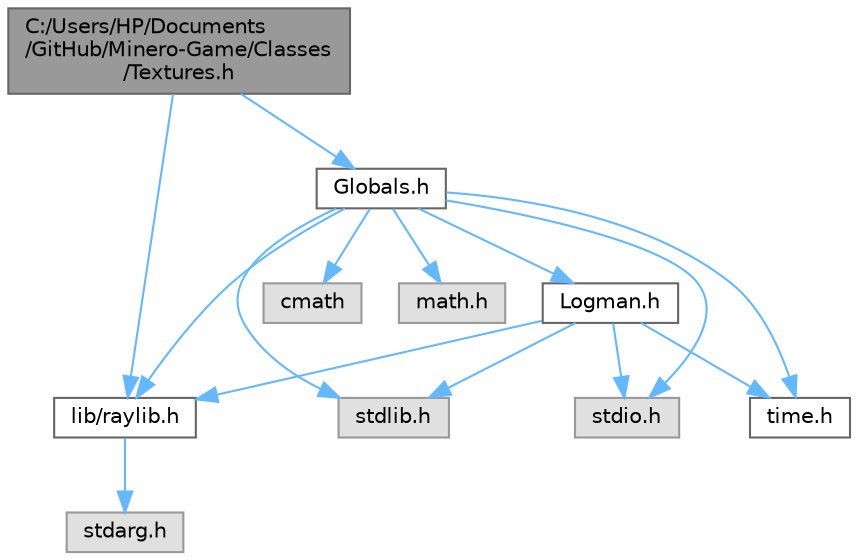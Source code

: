 digraph "C:/Users/HP/Documents/GitHub/Minero-Game/Classes/Textures.h"
{
 // LATEX_PDF_SIZE
  bgcolor="transparent";
  edge [fontname=Helvetica,fontsize=10,labelfontname=Helvetica,labelfontsize=10];
  node [fontname=Helvetica,fontsize=10,shape=box,height=0.2,width=0.4];
  Node1 [id="Node000001",label="C:/Users/HP/Documents\l/GitHub/Minero-Game/Classes\l/Textures.h",height=0.2,width=0.4,color="gray40", fillcolor="grey60", style="filled", fontcolor="black",tooltip=" "];
  Node1 -> Node2 [id="edge29_Node000001_Node000002",color="steelblue1",style="solid",tooltip=" "];
  Node2 [id="Node000002",label="lib/raylib.h",height=0.2,width=0.4,color="grey40", fillcolor="white", style="filled",URL="$_classes_2lib_2raylib_8h.html",tooltip=" "];
  Node2 -> Node3 [id="edge30_Node000002_Node000003",color="steelblue1",style="solid",tooltip=" "];
  Node3 [id="Node000003",label="stdarg.h",height=0.2,width=0.4,color="grey60", fillcolor="#E0E0E0", style="filled",tooltip=" "];
  Node1 -> Node4 [id="edge31_Node000001_Node000004",color="steelblue1",style="solid",tooltip=" "];
  Node4 [id="Node000004",label="Globals.h",height=0.2,width=0.4,color="grey40", fillcolor="white", style="filled",URL="$_classes_2_globals_8h.html",tooltip=" "];
  Node4 -> Node2 [id="edge32_Node000004_Node000002",color="steelblue1",style="solid",tooltip=" "];
  Node4 -> Node5 [id="edge33_Node000004_Node000005",color="steelblue1",style="solid",tooltip=" "];
  Node5 [id="Node000005",label="stdlib.h",height=0.2,width=0.4,color="grey60", fillcolor="#E0E0E0", style="filled",tooltip=" "];
  Node4 -> Node6 [id="edge34_Node000004_Node000006",color="steelblue1",style="solid",tooltip=" "];
  Node6 [id="Node000006",label="stdio.h",height=0.2,width=0.4,color="grey60", fillcolor="#E0E0E0", style="filled",tooltip=" "];
  Node4 -> Node7 [id="edge35_Node000004_Node000007",color="steelblue1",style="solid",tooltip=" "];
  Node7 [id="Node000007",label="time.h",height=0.2,width=0.4,color="grey40", fillcolor="white", style="filled",URL="$_classes_2_time_8h.html",tooltip=" "];
  Node4 -> Node8 [id="edge36_Node000004_Node000008",color="steelblue1",style="solid",tooltip=" "];
  Node8 [id="Node000008",label="cmath",height=0.2,width=0.4,color="grey60", fillcolor="#E0E0E0", style="filled",tooltip=" "];
  Node4 -> Node9 [id="edge37_Node000004_Node000009",color="steelblue1",style="solid",tooltip=" "];
  Node9 [id="Node000009",label="math.h",height=0.2,width=0.4,color="grey60", fillcolor="#E0E0E0", style="filled",tooltip=" "];
  Node4 -> Node10 [id="edge38_Node000004_Node000010",color="steelblue1",style="solid",tooltip=" "];
  Node10 [id="Node000010",label="Logman.h",height=0.2,width=0.4,color="grey40", fillcolor="white", style="filled",URL="$_logman_8h.html",tooltip=" "];
  Node10 -> Node6 [id="edge39_Node000010_Node000006",color="steelblue1",style="solid",tooltip=" "];
  Node10 -> Node5 [id="edge40_Node000010_Node000005",color="steelblue1",style="solid",tooltip=" "];
  Node10 -> Node7 [id="edge41_Node000010_Node000007",color="steelblue1",style="solid",tooltip=" "];
  Node10 -> Node2 [id="edge42_Node000010_Node000002",color="steelblue1",style="solid",tooltip=" "];
}
